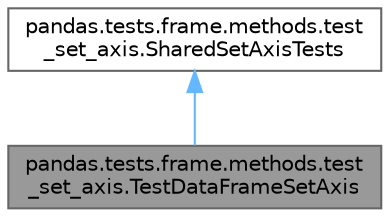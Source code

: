 digraph "pandas.tests.frame.methods.test_set_axis.TestDataFrameSetAxis"
{
 // LATEX_PDF_SIZE
  bgcolor="transparent";
  edge [fontname=Helvetica,fontsize=10,labelfontname=Helvetica,labelfontsize=10];
  node [fontname=Helvetica,fontsize=10,shape=box,height=0.2,width=0.4];
  Node1 [id="Node000001",label="pandas.tests.frame.methods.test\l_set_axis.TestDataFrameSetAxis",height=0.2,width=0.4,color="gray40", fillcolor="grey60", style="filled", fontcolor="black",tooltip=" "];
  Node2 -> Node1 [id="edge2_Node000001_Node000002",dir="back",color="steelblue1",style="solid",tooltip=" "];
  Node2 [id="Node000002",label="pandas.tests.frame.methods.test\l_set_axis.SharedSetAxisTests",height=0.2,width=0.4,color="gray40", fillcolor="white", style="filled",URL="$classpandas_1_1tests_1_1frame_1_1methods_1_1test__set__axis_1_1SharedSetAxisTests.html",tooltip=" "];
}
